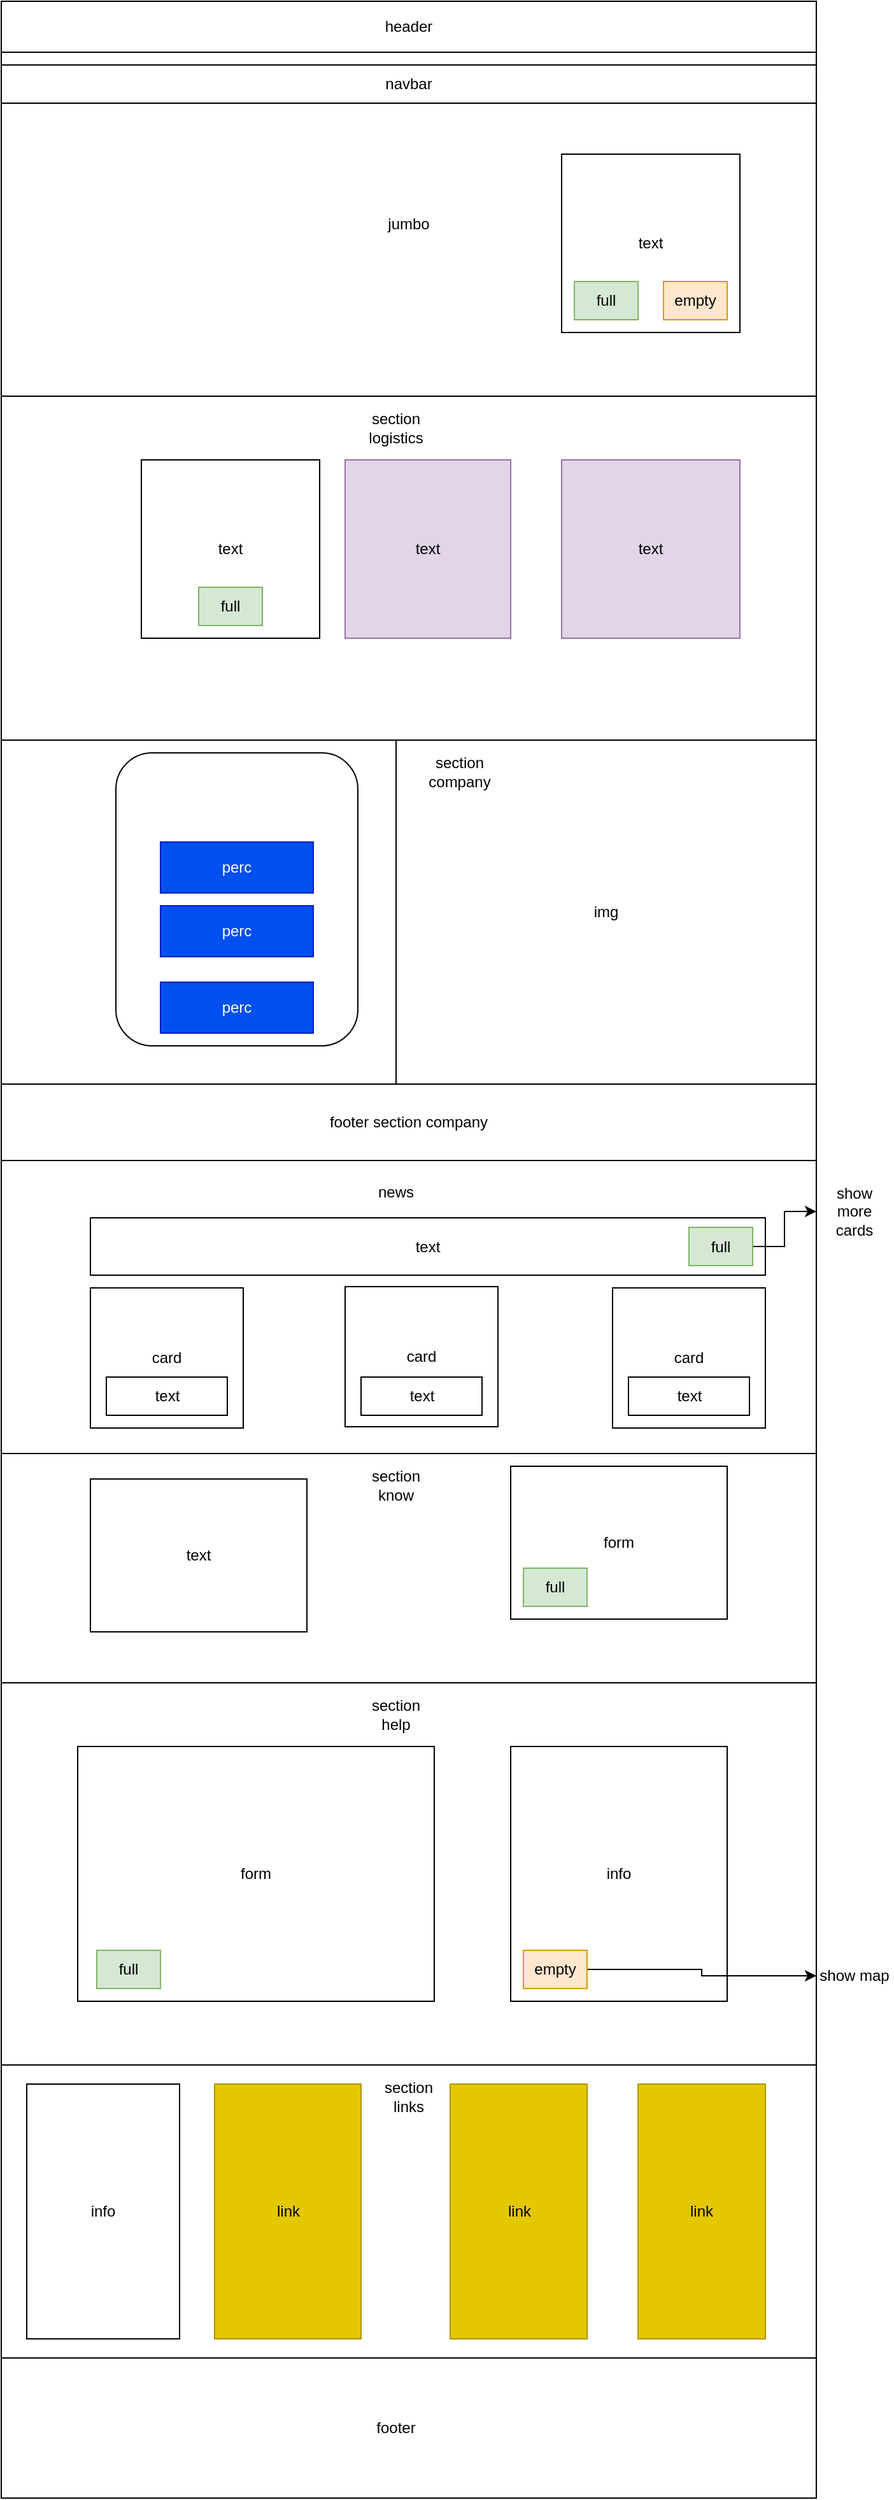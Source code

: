 <mxfile version="16.6.1" type="github" pages="2">
  <diagram id="AUU_QLVfyT_pBIgsfGKq" name="structure">
    <mxGraphModel dx="1038" dy="547" grid="1" gridSize="10" guides="1" tooltips="1" connect="1" arrows="1" fold="1" page="1" pageScale="1" pageWidth="827" pageHeight="1169" math="0" shadow="0">
      <root>
        <mxCell id="0" />
        <mxCell id="1" parent="0" />
        <mxCell id="8fkyNQFJsTY0gqTaBjTg-18" value="" style="rounded=0;whiteSpace=wrap;html=1;" vertex="1" parent="1">
          <mxGeometry x="400" y="640" width="60" height="30" as="geometry" />
        </mxCell>
        <mxCell id="8fkyNQFJsTY0gqTaBjTg-1" value="" style="rounded=0;whiteSpace=wrap;html=1;" vertex="1" parent="1">
          <mxGeometry x="120" y="50" width="640" height="1960" as="geometry" />
        </mxCell>
        <mxCell id="8fkyNQFJsTY0gqTaBjTg-2" value="header" style="rounded=0;whiteSpace=wrap;html=1;" vertex="1" parent="1">
          <mxGeometry x="120" y="50" width="640" height="40" as="geometry" />
        </mxCell>
        <mxCell id="8fkyNQFJsTY0gqTaBjTg-3" value="jumbo" style="rounded=0;whiteSpace=wrap;html=1;" vertex="1" parent="1">
          <mxGeometry x="120" y="90" width="640" height="270" as="geometry" />
        </mxCell>
        <mxCell id="8fkyNQFJsTY0gqTaBjTg-4" value="text" style="rounded=0;whiteSpace=wrap;html=1;" vertex="1" parent="1">
          <mxGeometry x="560" y="170" width="140" height="140" as="geometry" />
        </mxCell>
        <mxCell id="8fkyNQFJsTY0gqTaBjTg-5" value="navbar" style="rounded=0;whiteSpace=wrap;html=1;" vertex="1" parent="1">
          <mxGeometry x="120" y="100" width="640" height="30" as="geometry" />
        </mxCell>
        <mxCell id="8fkyNQFJsTY0gqTaBjTg-6" value="full" style="rounded=0;whiteSpace=wrap;html=1;fillColor=#d5e8d4;strokeColor=#82b366;" vertex="1" parent="1">
          <mxGeometry x="570" y="270" width="50" height="30" as="geometry" />
        </mxCell>
        <mxCell id="8fkyNQFJsTY0gqTaBjTg-7" value="empty" style="rounded=0;whiteSpace=wrap;html=1;fillColor=#ffe6cc;strokeColor=#d79b00;" vertex="1" parent="1">
          <mxGeometry x="640" y="270" width="50" height="30" as="geometry" />
        </mxCell>
        <mxCell id="8fkyNQFJsTY0gqTaBjTg-8" value="" style="rounded=0;whiteSpace=wrap;html=1;" vertex="1" parent="1">
          <mxGeometry x="120" y="360" width="640" height="270" as="geometry" />
        </mxCell>
        <mxCell id="8fkyNQFJsTY0gqTaBjTg-9" value="text" style="rounded=0;whiteSpace=wrap;html=1;fillColor=#e1d5e7;strokeColor=#9673a6;" vertex="1" parent="1">
          <mxGeometry x="390" y="410" width="130" height="140" as="geometry" />
        </mxCell>
        <mxCell id="8fkyNQFJsTY0gqTaBjTg-10" value="text" style="rounded=0;whiteSpace=wrap;html=1;fillColor=#e1d5e7;strokeColor=#9673a6;" vertex="1" parent="1">
          <mxGeometry x="560" y="410" width="140" height="140" as="geometry" />
        </mxCell>
        <mxCell id="8fkyNQFJsTY0gqTaBjTg-11" value="text" style="rounded=0;whiteSpace=wrap;html=1;" vertex="1" parent="1">
          <mxGeometry x="230" y="410" width="140" height="140" as="geometry" />
        </mxCell>
        <mxCell id="8fkyNQFJsTY0gqTaBjTg-12" value="section logistics" style="text;html=1;strokeColor=none;fillColor=none;align=center;verticalAlign=middle;whiteSpace=wrap;rounded=0;" vertex="1" parent="1">
          <mxGeometry x="400" y="370" width="60" height="30" as="geometry" />
        </mxCell>
        <mxCell id="8fkyNQFJsTY0gqTaBjTg-13" value="full" style="rounded=0;whiteSpace=wrap;html=1;fillColor=#d5e8d4;strokeColor=#82b366;" vertex="1" parent="1">
          <mxGeometry x="275" y="510" width="50" height="30" as="geometry" />
        </mxCell>
        <mxCell id="8fkyNQFJsTY0gqTaBjTg-14" value="" style="rounded=0;whiteSpace=wrap;html=1;" vertex="1" parent="1">
          <mxGeometry x="120" y="900" width="640" height="290" as="geometry" />
        </mxCell>
        <mxCell id="8fkyNQFJsTY0gqTaBjTg-15" value="" style="rounded=0;whiteSpace=wrap;html=1;" vertex="1" parent="1">
          <mxGeometry x="120" y="630" width="640" height="270" as="geometry" />
        </mxCell>
        <mxCell id="8fkyNQFJsTY0gqTaBjTg-17" value="img" style="rounded=0;whiteSpace=wrap;html=1;" vertex="1" parent="1">
          <mxGeometry x="430" y="630" width="330" height="270" as="geometry" />
        </mxCell>
        <mxCell id="8fkyNQFJsTY0gqTaBjTg-16" value="section company" style="text;html=1;strokeColor=none;fillColor=none;align=center;verticalAlign=middle;whiteSpace=wrap;rounded=0;" vertex="1" parent="1">
          <mxGeometry x="450" y="640" width="60" height="30" as="geometry" />
        </mxCell>
        <mxCell id="8fkyNQFJsTY0gqTaBjTg-19" value="" style="rounded=1;whiteSpace=wrap;html=1;" vertex="1" parent="1">
          <mxGeometry x="210" y="640" width="190" height="230" as="geometry" />
        </mxCell>
        <mxCell id="8fkyNQFJsTY0gqTaBjTg-21" value="perc" style="rounded=0;whiteSpace=wrap;html=1;fillColor=#0050ef;fontColor=#ffffff;strokeColor=#001DBC;" vertex="1" parent="1">
          <mxGeometry x="245" y="710" width="120" height="40" as="geometry" />
        </mxCell>
        <mxCell id="8fkyNQFJsTY0gqTaBjTg-22" value="perc" style="rounded=0;whiteSpace=wrap;html=1;fillColor=#0050ef;fontColor=#ffffff;strokeColor=#001DBC;" vertex="1" parent="1">
          <mxGeometry x="245" y="760" width="120" height="40" as="geometry" />
        </mxCell>
        <mxCell id="8fkyNQFJsTY0gqTaBjTg-23" value="perc" style="rounded=0;whiteSpace=wrap;html=1;fillColor=#0050ef;fontColor=#ffffff;strokeColor=#001DBC;" vertex="1" parent="1">
          <mxGeometry x="245" y="820" width="120" height="40" as="geometry" />
        </mxCell>
        <mxCell id="8fkyNQFJsTY0gqTaBjTg-24" value="footer section company" style="rounded=0;whiteSpace=wrap;html=1;" vertex="1" parent="1">
          <mxGeometry x="120" y="900" width="640" height="60" as="geometry" />
        </mxCell>
        <mxCell id="8fkyNQFJsTY0gqTaBjTg-25" value="news" style="text;html=1;strokeColor=none;fillColor=none;align=center;verticalAlign=middle;whiteSpace=wrap;rounded=0;" vertex="1" parent="1">
          <mxGeometry x="400" y="970" width="60" height="30" as="geometry" />
        </mxCell>
        <mxCell id="8fkyNQFJsTY0gqTaBjTg-26" value="text" style="rounded=0;whiteSpace=wrap;html=1;" vertex="1" parent="1">
          <mxGeometry x="190" y="1005" width="530" height="45" as="geometry" />
        </mxCell>
        <mxCell id="8fkyNQFJsTY0gqTaBjTg-45" style="edgeStyle=orthogonalEdgeStyle;rounded=0;orthogonalLoop=1;jettySize=auto;html=1;" edge="1" parent="1" source="8fkyNQFJsTY0gqTaBjTg-27" target="8fkyNQFJsTY0gqTaBjTg-46">
          <mxGeometry relative="1" as="geometry">
            <mxPoint x="790" y="1000" as="targetPoint" />
          </mxGeometry>
        </mxCell>
        <mxCell id="8fkyNQFJsTY0gqTaBjTg-27" value="full" style="rounded=0;whiteSpace=wrap;html=1;fillColor=#d5e8d4;strokeColor=#82b366;" vertex="1" parent="1">
          <mxGeometry x="660" y="1012.5" width="50" height="30" as="geometry" />
        </mxCell>
        <mxCell id="8fkyNQFJsTY0gqTaBjTg-28" value="card" style="rounded=0;whiteSpace=wrap;html=1;" vertex="1" parent="1">
          <mxGeometry x="190" y="1060" width="120" height="110" as="geometry" />
        </mxCell>
        <mxCell id="8fkyNQFJsTY0gqTaBjTg-29" value="card" style="rounded=0;whiteSpace=wrap;html=1;" vertex="1" parent="1">
          <mxGeometry x="600" y="1060" width="120" height="110" as="geometry" />
        </mxCell>
        <mxCell id="8fkyNQFJsTY0gqTaBjTg-30" value="card" style="rounded=0;whiteSpace=wrap;html=1;" vertex="1" parent="1">
          <mxGeometry x="390" y="1059" width="120" height="110" as="geometry" />
        </mxCell>
        <mxCell id="8fkyNQFJsTY0gqTaBjTg-31" value="text&lt;span style=&quot;color: rgba(0 , 0 , 0 , 0) ; font-family: monospace ; font-size: 0px&quot;&gt;%3CmxGraphModel%3E%3Croot%3E%3CmxCell%20id%3D%220%22%2F%3E%3CmxCell%20id%3D%221%22%20parent%3D%220%22%2F%3E%3CmxCell%20id%3D%222%22%20value%3D%22%22%20style%3D%22rounded%3D0%3BwhiteSpace%3Dwrap%3Bhtml%3D1%3B%22%20vertex%3D%221%22%20parent%3D%221%22%3E%3CmxGeometry%20x%3D%22190%22%20y%3D%221060%22%20width%3D%22120%22%20height%3D%22110%22%20as%3D%22geometry%22%2F%3E%3C%2FmxCell%3E%3C%2Froot%3E%3C%2FmxGraphModel%3E&lt;/span&gt;" style="rounded=0;whiteSpace=wrap;html=1;" vertex="1" parent="1">
          <mxGeometry x="202.5" y="1130" width="95" height="30" as="geometry" />
        </mxCell>
        <mxCell id="8fkyNQFJsTY0gqTaBjTg-32" value="text&lt;span style=&quot;color: rgba(0 , 0 , 0 , 0) ; font-family: monospace ; font-size: 0px&quot;&gt;%3CmxGraphModel%3E%3Croot%3E%3CmxCell%20id%3D%220%22%2F%3E%3CmxCell%20id%3D%221%22%20parent%3D%220%22%2F%3E%3CmxCell%20id%3D%222%22%20value%3D%22%22%20style%3D%22rounded%3D0%3BwhiteSpace%3Dwrap%3Bhtml%3D1%3B%22%20vertex%3D%221%22%20parent%3D%221%22%3E%3CmxGeometry%20x%3D%22190%22%20y%3D%221060%22%20width%3D%22120%22%20height%3D%22110%22%20as%3D%22geometry%22%2F%3E%3C%2FmxCell%3E%3C%2Froot%3E%3C%2FmxGraphModel%3E&lt;/span&gt;" style="rounded=0;whiteSpace=wrap;html=1;" vertex="1" parent="1">
          <mxGeometry x="402.5" y="1130" width="95" height="30" as="geometry" />
        </mxCell>
        <mxCell id="8fkyNQFJsTY0gqTaBjTg-33" value="text&lt;span style=&quot;color: rgba(0 , 0 , 0 , 0) ; font-family: monospace ; font-size: 0px&quot;&gt;%3CmxGraphModel%3E%3Croot%3E%3CmxCell%20id%3D%220%22%2F%3E%3CmxCell%20id%3D%221%22%20parent%3D%220%22%2F%3E%3CmxCell%20id%3D%222%22%20value%3D%22%22%20style%3D%22rounded%3D0%3BwhiteSpace%3Dwrap%3Bhtml%3D1%3B%22%20vertex%3D%221%22%20parent%3D%221%22%3E%3CmxGeometry%20x%3D%22190%22%20y%3D%221060%22%20width%3D%22120%22%20height%3D%22110%22%20as%3D%22geometry%22%2F%3E%3C%2FmxCell%3E%3C%2Froot%3E%3C%2FmxGraphModel%3E&lt;/span&gt;" style="rounded=0;whiteSpace=wrap;html=1;" vertex="1" parent="1">
          <mxGeometry x="612.5" y="1130" width="95" height="30" as="geometry" />
        </mxCell>
        <mxCell id="8fkyNQFJsTY0gqTaBjTg-34" value="" style="rounded=0;whiteSpace=wrap;html=1;" vertex="1" parent="1">
          <mxGeometry x="120" y="1190" width="640" height="180" as="geometry" />
        </mxCell>
        <mxCell id="8fkyNQFJsTY0gqTaBjTg-35" value="section know" style="text;html=1;strokeColor=none;fillColor=none;align=center;verticalAlign=middle;whiteSpace=wrap;rounded=0;" vertex="1" parent="1">
          <mxGeometry x="400" y="1200" width="60" height="30" as="geometry" />
        </mxCell>
        <mxCell id="8fkyNQFJsTY0gqTaBjTg-36" value="text" style="rounded=0;whiteSpace=wrap;html=1;" vertex="1" parent="1">
          <mxGeometry x="190" y="1210" width="170" height="120" as="geometry" />
        </mxCell>
        <mxCell id="8fkyNQFJsTY0gqTaBjTg-37" value="form" style="rounded=0;whiteSpace=wrap;html=1;" vertex="1" parent="1">
          <mxGeometry x="520" y="1200" width="170" height="120" as="geometry" />
        </mxCell>
        <mxCell id="8fkyNQFJsTY0gqTaBjTg-38" value="full" style="rounded=0;whiteSpace=wrap;html=1;fillColor=#d5e8d4;strokeColor=#82b366;" vertex="1" parent="1">
          <mxGeometry x="530" y="1280" width="50" height="30" as="geometry" />
        </mxCell>
        <mxCell id="8fkyNQFJsTY0gqTaBjTg-39" value="" style="rounded=0;whiteSpace=wrap;html=1;" vertex="1" parent="1">
          <mxGeometry x="120" y="1370" width="640" height="300" as="geometry" />
        </mxCell>
        <mxCell id="8fkyNQFJsTY0gqTaBjTg-40" value="section help" style="text;html=1;strokeColor=none;fillColor=none;align=center;verticalAlign=middle;whiteSpace=wrap;rounded=0;" vertex="1" parent="1">
          <mxGeometry x="400" y="1380" width="60" height="30" as="geometry" />
        </mxCell>
        <mxCell id="8fkyNQFJsTY0gqTaBjTg-41" value="form" style="rounded=0;whiteSpace=wrap;html=1;" vertex="1" parent="1">
          <mxGeometry x="180" y="1420" width="280" height="200" as="geometry" />
        </mxCell>
        <mxCell id="8fkyNQFJsTY0gqTaBjTg-42" value="full" style="rounded=0;whiteSpace=wrap;html=1;fillColor=#d5e8d4;strokeColor=#82b366;" vertex="1" parent="1">
          <mxGeometry x="195" y="1580" width="50" height="30" as="geometry" />
        </mxCell>
        <mxCell id="8fkyNQFJsTY0gqTaBjTg-43" value="info" style="rounded=0;whiteSpace=wrap;html=1;" vertex="1" parent="1">
          <mxGeometry x="520" y="1420" width="170" height="200" as="geometry" />
        </mxCell>
        <mxCell id="8fkyNQFJsTY0gqTaBjTg-47" style="edgeStyle=orthogonalEdgeStyle;rounded=0;orthogonalLoop=1;jettySize=auto;html=1;" edge="1" parent="1" source="8fkyNQFJsTY0gqTaBjTg-44" target="8fkyNQFJsTY0gqTaBjTg-48">
          <mxGeometry relative="1" as="geometry">
            <mxPoint x="790" y="1600" as="targetPoint" />
          </mxGeometry>
        </mxCell>
        <mxCell id="8fkyNQFJsTY0gqTaBjTg-44" value="empty" style="rounded=0;whiteSpace=wrap;html=1;fillColor=#ffe6cc;strokeColor=#d79b00;" vertex="1" parent="1">
          <mxGeometry x="530" y="1580" width="50" height="30" as="geometry" />
        </mxCell>
        <mxCell id="8fkyNQFJsTY0gqTaBjTg-46" value="show more cards" style="text;html=1;strokeColor=none;fillColor=none;align=center;verticalAlign=middle;whiteSpace=wrap;rounded=0;" vertex="1" parent="1">
          <mxGeometry x="760" y="985" width="60" height="30" as="geometry" />
        </mxCell>
        <mxCell id="8fkyNQFJsTY0gqTaBjTg-48" value="show map" style="text;html=1;strokeColor=none;fillColor=none;align=center;verticalAlign=middle;whiteSpace=wrap;rounded=0;" vertex="1" parent="1">
          <mxGeometry x="760" y="1585" width="60" height="30" as="geometry" />
        </mxCell>
        <mxCell id="8fkyNQFJsTY0gqTaBjTg-49" value="" style="rounded=0;whiteSpace=wrap;html=1;" vertex="1" parent="1">
          <mxGeometry x="120" y="1670" width="640" height="230" as="geometry" />
        </mxCell>
        <mxCell id="8fkyNQFJsTY0gqTaBjTg-50" value="section links" style="text;html=1;strokeColor=none;fillColor=none;align=center;verticalAlign=middle;whiteSpace=wrap;rounded=0;" vertex="1" parent="1">
          <mxGeometry x="410" y="1680" width="60" height="30" as="geometry" />
        </mxCell>
        <mxCell id="8fkyNQFJsTY0gqTaBjTg-51" value="info" style="rounded=0;whiteSpace=wrap;html=1;" vertex="1" parent="1">
          <mxGeometry x="140" y="1685" width="120" height="200" as="geometry" />
        </mxCell>
        <mxCell id="8fkyNQFJsTY0gqTaBjTg-52" value="link" style="rounded=0;whiteSpace=wrap;html=1;fillColor=#e3c800;fontColor=#000000;strokeColor=#B09500;" vertex="1" parent="1">
          <mxGeometry x="620" y="1685" width="100" height="200" as="geometry" />
        </mxCell>
        <mxCell id="8fkyNQFJsTY0gqTaBjTg-53" value="link" style="rounded=0;whiteSpace=wrap;html=1;fillColor=#e3c800;fontColor=#000000;strokeColor=#B09500;" vertex="1" parent="1">
          <mxGeometry x="472.5" y="1685" width="107.5" height="200" as="geometry" />
        </mxCell>
        <mxCell id="8fkyNQFJsTY0gqTaBjTg-54" value="link" style="rounded=0;whiteSpace=wrap;html=1;fillColor=#e3c800;fontColor=#000000;strokeColor=#B09500;" vertex="1" parent="1">
          <mxGeometry x="287.5" y="1685" width="115" height="200" as="geometry" />
        </mxCell>
        <mxCell id="8fkyNQFJsTY0gqTaBjTg-55" value="footer" style="text;html=1;strokeColor=none;fillColor=none;align=center;verticalAlign=middle;whiteSpace=wrap;rounded=0;" vertex="1" parent="1">
          <mxGeometry x="400" y="1940" width="60" height="30" as="geometry" />
        </mxCell>
      </root>
    </mxGraphModel>
  </diagram>
  <diagram id="Bo4KeTY97bOimt_ycM-9" name="Page-2">
    <mxGraphModel dx="1038" dy="1716" grid="1" gridSize="10" guides="1" tooltips="1" connect="1" arrows="1" fold="1" page="1" pageScale="1" pageWidth="827" pageHeight="1169" math="0" shadow="0">
      <root>
        <mxCell id="L-8T6_zMzwuEpv2PxAl--0" />
        <mxCell id="L-8T6_zMzwuEpv2PxAl--1" parent="L-8T6_zMzwuEpv2PxAl--0" />
        <mxCell id="L-8T6_zMzwuEpv2PxAl--7" style="edgeStyle=orthogonalEdgeStyle;rounded=0;orthogonalLoop=1;jettySize=auto;html=1;entryX=0.5;entryY=0;entryDx=0;entryDy=0;exitX=0.5;exitY=1;exitDx=0;exitDy=0;" edge="1" parent="L-8T6_zMzwuEpv2PxAl--1" source="L-8T6_zMzwuEpv2PxAl--2" target="L-8T6_zMzwuEpv2PxAl--5">
          <mxGeometry relative="1" as="geometry">
            <mxPoint x="425" y="-960" as="targetPoint" />
            <mxPoint x="320" y="-985" as="sourcePoint" />
            <Array as="points">
              <mxPoint x="425" y="-985" />
              <mxPoint x="570" y="-985" />
            </Array>
          </mxGeometry>
        </mxCell>
        <mxCell id="L-8T6_zMzwuEpv2PxAl--9" style="edgeStyle=orthogonalEdgeStyle;rounded=0;orthogonalLoop=1;jettySize=auto;html=1;entryX=0.5;entryY=0;entryDx=0;entryDy=0;" edge="1" parent="L-8T6_zMzwuEpv2PxAl--1" source="L-8T6_zMzwuEpv2PxAl--2" target="L-8T6_zMzwuEpv2PxAl--3">
          <mxGeometry relative="1" as="geometry" />
        </mxCell>
        <mxCell id="L-8T6_zMzwuEpv2PxAl--10" style="edgeStyle=orthogonalEdgeStyle;rounded=0;orthogonalLoop=1;jettySize=auto;html=1;entryX=0.567;entryY=-0.047;entryDx=0;entryDy=0;entryPerimeter=0;" edge="1" parent="L-8T6_zMzwuEpv2PxAl--1" source="L-8T6_zMzwuEpv2PxAl--2" target="L-8T6_zMzwuEpv2PxAl--6">
          <mxGeometry relative="1" as="geometry" />
        </mxCell>
        <mxCell id="L-8T6_zMzwuEpv2PxAl--2" value="app" style="ellipse;whiteSpace=wrap;html=1;" vertex="1" parent="L-8T6_zMzwuEpv2PxAl--1">
          <mxGeometry x="330" y="-1130" width="190" height="120" as="geometry" />
        </mxCell>
        <mxCell id="L-8T6_zMzwuEpv2PxAl--3" value="header" style="rounded=1;whiteSpace=wrap;html=1;" vertex="1" parent="L-8T6_zMzwuEpv2PxAl--1">
          <mxGeometry x="70" y="-960" width="120" height="60" as="geometry" />
        </mxCell>
        <mxCell id="L-8T6_zMzwuEpv2PxAl--8" style="edgeStyle=orthogonalEdgeStyle;rounded=0;orthogonalLoop=1;jettySize=auto;html=1;entryX=0.5;entryY=1;entryDx=0;entryDy=0;" edge="1" parent="L-8T6_zMzwuEpv2PxAl--1" source="L-8T6_zMzwuEpv2PxAl--4" target="L-8T6_zMzwuEpv2PxAl--2">
          <mxGeometry relative="1" as="geometry" />
        </mxCell>
        <mxCell id="L-8T6_zMzwuEpv2PxAl--11" style="edgeStyle=orthogonalEdgeStyle;rounded=0;orthogonalLoop=1;jettySize=auto;html=1;" edge="1" parent="L-8T6_zMzwuEpv2PxAl--1" source="L-8T6_zMzwuEpv2PxAl--4">
          <mxGeometry relative="1" as="geometry">
            <mxPoint x="310" y="-850" as="targetPoint" />
          </mxGeometry>
        </mxCell>
        <mxCell id="L-8T6_zMzwuEpv2PxAl--4" value="jumbo" style="rounded=1;whiteSpace=wrap;html=1;" vertex="1" parent="L-8T6_zMzwuEpv2PxAl--1">
          <mxGeometry x="250" y="-960" width="120" height="60" as="geometry" />
        </mxCell>
        <mxCell id="L-8T6_zMzwuEpv2PxAl--13" style="edgeStyle=orthogonalEdgeStyle;rounded=0;orthogonalLoop=1;jettySize=auto;html=1;" edge="1" parent="L-8T6_zMzwuEpv2PxAl--1" source="L-8T6_zMzwuEpv2PxAl--5" target="L-8T6_zMzwuEpv2PxAl--14">
          <mxGeometry relative="1" as="geometry">
            <mxPoint x="570" y="-740" as="targetPoint" />
          </mxGeometry>
        </mxCell>
        <mxCell id="L-8T6_zMzwuEpv2PxAl--5" value="main" style="rounded=1;whiteSpace=wrap;html=1;" vertex="1" parent="L-8T6_zMzwuEpv2PxAl--1">
          <mxGeometry x="510" y="-960" width="120" height="60" as="geometry" />
        </mxCell>
        <mxCell id="L-8T6_zMzwuEpv2PxAl--6" value="footer" style="rounded=1;whiteSpace=wrap;html=1;" vertex="1" parent="L-8T6_zMzwuEpv2PxAl--1">
          <mxGeometry x="690" y="-960" width="120" height="60" as="geometry" />
        </mxCell>
        <mxCell id="L-8T6_zMzwuEpv2PxAl--12" value="nav jumbo" style="rounded=0;whiteSpace=wrap;html=1;fillColor=#ffff88;strokeColor=#36393d;" vertex="1" parent="L-8T6_zMzwuEpv2PxAl--1">
          <mxGeometry x="250" y="-850" width="120" height="60" as="geometry" />
        </mxCell>
        <mxCell id="L-8T6_zMzwuEpv2PxAl--14" value="" style="rounded=0;whiteSpace=wrap;html=1;" vertex="1" parent="L-8T6_zMzwuEpv2PxAl--1">
          <mxGeometry x="510" y="-730" width="120" height="270" as="geometry" />
        </mxCell>
        <mxCell id="L-8T6_zMzwuEpv2PxAl--25" style="edgeStyle=orthogonalEdgeStyle;rounded=0;orthogonalLoop=1;jettySize=auto;html=1;entryX=0;entryY=0.5;entryDx=0;entryDy=0;" edge="1" parent="L-8T6_zMzwuEpv2PxAl--1" source="L-8T6_zMzwuEpv2PxAl--16" target="L-8T6_zMzwuEpv2PxAl--27">
          <mxGeometry relative="1" as="geometry">
            <mxPoint x="660" y="-695" as="targetPoint" />
          </mxGeometry>
        </mxCell>
        <mxCell id="L-8T6_zMzwuEpv2PxAl--16" value="Section Logistics" style="rounded=0;whiteSpace=wrap;html=1;" vertex="1" parent="L-8T6_zMzwuEpv2PxAl--1">
          <mxGeometry x="520" y="-710" width="100" height="30" as="geometry" />
        </mxCell>
        <mxCell id="L-8T6_zMzwuEpv2PxAl--33" style="edgeStyle=orthogonalEdgeStyle;rounded=0;orthogonalLoop=1;jettySize=auto;html=1;entryX=0;entryY=0.5;entryDx=0;entryDy=0;" edge="1" parent="L-8T6_zMzwuEpv2PxAl--1" source="L-8T6_zMzwuEpv2PxAl--17" target="L-8T6_zMzwuEpv2PxAl--32">
          <mxGeometry relative="1" as="geometry" />
        </mxCell>
        <mxCell id="L-8T6_zMzwuEpv2PxAl--17" value="Section News" style="rounded=0;whiteSpace=wrap;html=1;" vertex="1" parent="L-8T6_zMzwuEpv2PxAl--1">
          <mxGeometry x="520" y="-630" width="100" height="30" as="geometry" />
        </mxCell>
        <mxCell id="L-8T6_zMzwuEpv2PxAl--22" style="edgeStyle=orthogonalEdgeStyle;rounded=0;orthogonalLoop=1;jettySize=auto;html=1;" edge="1" parent="L-8T6_zMzwuEpv2PxAl--1" source="L-8T6_zMzwuEpv2PxAl--18" target="L-8T6_zMzwuEpv2PxAl--23">
          <mxGeometry relative="1" as="geometry">
            <mxPoint x="660" y="-655" as="targetPoint" />
          </mxGeometry>
        </mxCell>
        <mxCell id="L-8T6_zMzwuEpv2PxAl--18" value="Section Company" style="rounded=0;whiteSpace=wrap;html=1;" vertex="1" parent="L-8T6_zMzwuEpv2PxAl--1">
          <mxGeometry x="520" y="-670" width="100" height="30" as="geometry" />
        </mxCell>
        <mxCell id="L-8T6_zMzwuEpv2PxAl--31" style="edgeStyle=orthogonalEdgeStyle;rounded=0;orthogonalLoop=1;jettySize=auto;html=1;entryX=0;entryY=0.5;entryDx=0;entryDy=0;" edge="1" parent="L-8T6_zMzwuEpv2PxAl--1" source="L-8T6_zMzwuEpv2PxAl--19" target="L-8T6_zMzwuEpv2PxAl--30">
          <mxGeometry relative="1" as="geometry" />
        </mxCell>
        <mxCell id="L-8T6_zMzwuEpv2PxAl--19" value="Section know" style="rounded=0;whiteSpace=wrap;html=1;" vertex="1" parent="L-8T6_zMzwuEpv2PxAl--1">
          <mxGeometry x="520" y="-590" width="100" height="30" as="geometry" />
        </mxCell>
        <mxCell id="L-8T6_zMzwuEpv2PxAl--37" style="edgeStyle=orthogonalEdgeStyle;rounded=0;orthogonalLoop=1;jettySize=auto;html=1;entryX=0;entryY=0.5;entryDx=0;entryDy=0;" edge="1" parent="L-8T6_zMzwuEpv2PxAl--1" source="L-8T6_zMzwuEpv2PxAl--20" target="L-8T6_zMzwuEpv2PxAl--36">
          <mxGeometry relative="1" as="geometry" />
        </mxCell>
        <mxCell id="L-8T6_zMzwuEpv2PxAl--20" value="Section help" style="rounded=0;whiteSpace=wrap;html=1;" vertex="1" parent="L-8T6_zMzwuEpv2PxAl--1">
          <mxGeometry x="520" y="-550" width="100" height="30" as="geometry" />
        </mxCell>
        <mxCell id="L-8T6_zMzwuEpv2PxAl--35" style="edgeStyle=orthogonalEdgeStyle;rounded=0;orthogonalLoop=1;jettySize=auto;html=1;entryX=0;entryY=0.25;entryDx=0;entryDy=0;" edge="1" parent="L-8T6_zMzwuEpv2PxAl--1" source="L-8T6_zMzwuEpv2PxAl--21" target="L-8T6_zMzwuEpv2PxAl--28">
          <mxGeometry relative="1" as="geometry" />
        </mxCell>
        <mxCell id="L-8T6_zMzwuEpv2PxAl--21" value="Section links" style="rounded=0;whiteSpace=wrap;html=1;" vertex="1" parent="L-8T6_zMzwuEpv2PxAl--1">
          <mxGeometry x="520" y="-510" width="100" height="30" as="geometry" />
        </mxCell>
        <mxCell id="L-8T6_zMzwuEpv2PxAl--23" value="company footer" style="rounded=1;whiteSpace=wrap;html=1;fillColor=#ffff88;strokeColor=#36393d;" vertex="1" parent="L-8T6_zMzwuEpv2PxAl--1">
          <mxGeometry x="670" y="-667.5" width="80" height="25" as="geometry" />
        </mxCell>
        <mxCell id="L-8T6_zMzwuEpv2PxAl--27" value="button full" style="rounded=1;whiteSpace=wrap;html=1;fillColor=#ffff88;strokeColor=#36393d;" vertex="1" parent="L-8T6_zMzwuEpv2PxAl--1">
          <mxGeometry x="670" y="-707.5" width="80" height="25" as="geometry" />
        </mxCell>
        <mxCell id="L-8T6_zMzwuEpv2PxAl--28" value="button full" style="rounded=1;whiteSpace=wrap;html=1;fillColor=#ffff88;strokeColor=#36393d;" vertex="1" parent="L-8T6_zMzwuEpv2PxAl--1">
          <mxGeometry x="670" y="-505" width="80" height="25" as="geometry" />
        </mxCell>
        <mxCell id="L-8T6_zMzwuEpv2PxAl--30" value="button full" style="rounded=1;whiteSpace=wrap;html=1;fillColor=#ffff88;strokeColor=#36393d;" vertex="1" parent="L-8T6_zMzwuEpv2PxAl--1">
          <mxGeometry x="670" y="-587.5" width="80" height="25" as="geometry" />
        </mxCell>
        <mxCell id="L-8T6_zMzwuEpv2PxAl--32" value="button full" style="rounded=1;whiteSpace=wrap;html=1;fillColor=#ffff88;strokeColor=#36393d;" vertex="1" parent="L-8T6_zMzwuEpv2PxAl--1">
          <mxGeometry x="670" y="-627.5" width="80" height="25" as="geometry" />
        </mxCell>
        <mxCell id="L-8T6_zMzwuEpv2PxAl--36" value="button full" style="rounded=1;whiteSpace=wrap;html=1;fillColor=#ffff88;strokeColor=#36393d;" vertex="1" parent="L-8T6_zMzwuEpv2PxAl--1">
          <mxGeometry x="670" y="-547.5" width="80" height="25" as="geometry" />
        </mxCell>
        <mxCell id="L-8T6_zMzwuEpv2PxAl--38" value="" style="rounded=0;whiteSpace=wrap;html=1;" vertex="1" parent="L-8T6_zMzwuEpv2PxAl--1">
          <mxGeometry x="40" y="-400" width="260" height="280" as="geometry" />
        </mxCell>
        <mxCell id="L-8T6_zMzwuEpv2PxAl--39" value="component to improve:" style="text;html=1;strokeColor=none;fillColor=none;align=center;verticalAlign=middle;whiteSpace=wrap;rounded=0;" vertex="1" parent="L-8T6_zMzwuEpv2PxAl--1">
          <mxGeometry x="140" y="-390" width="60" height="30" as="geometry" />
        </mxCell>
        <mxCell id="L-8T6_zMzwuEpv2PxAl--40" value="component for title - subtitle -&lt;br&gt;description" style="text;html=1;strokeColor=none;fillColor=none;align=center;verticalAlign=middle;whiteSpace=wrap;rounded=0;" vertex="1" parent="L-8T6_zMzwuEpv2PxAl--1">
          <mxGeometry x="50" y="-350" width="60" height="30" as="geometry" />
        </mxCell>
        <mxCell id="L-8T6_zMzwuEpv2PxAl--41" value="cards" style="text;html=1;strokeColor=none;fillColor=none;align=center;verticalAlign=middle;whiteSpace=wrap;rounded=0;" vertex="1" parent="L-8T6_zMzwuEpv2PxAl--1">
          <mxGeometry x="50" y="-290" width="60" height="30" as="geometry" />
        </mxCell>
        <mxCell id="L-8T6_zMzwuEpv2PxAl--42" value="linklist" style="text;html=1;strokeColor=none;fillColor=none;align=center;verticalAlign=middle;whiteSpace=wrap;rounded=0;" vertex="1" parent="L-8T6_zMzwuEpv2PxAl--1">
          <mxGeometry x="50" y="-240" width="60" height="30" as="geometry" />
        </mxCell>
      </root>
    </mxGraphModel>
  </diagram>
</mxfile>
